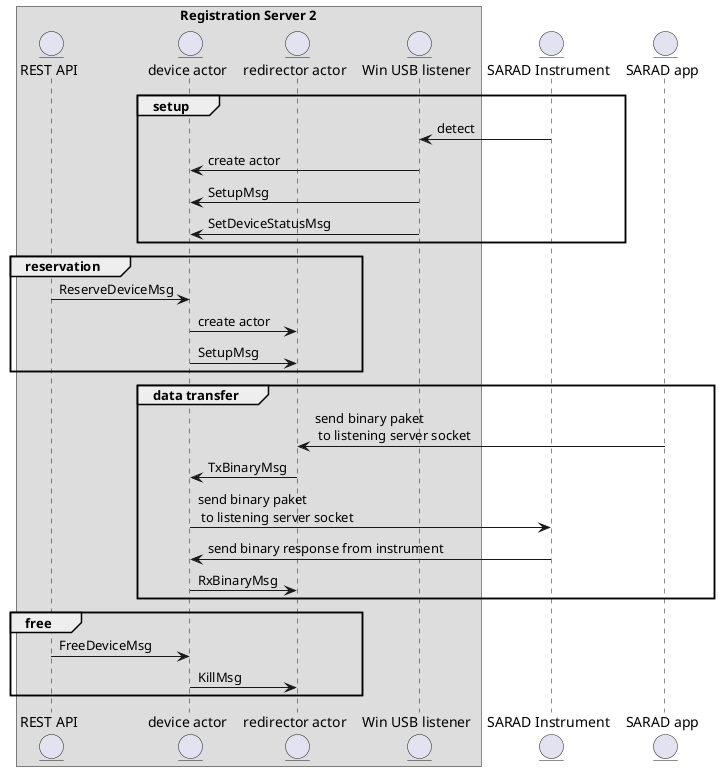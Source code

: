 @startuml
box "Registration Server 2"
	      entity "REST API" as api
	      entity "device actor" as deviceactor
        entity "redirector actor" as redirector
        entity "Win USB listener" as listener
end box
entity "SARAD Instrument" as is
entity "SARAD app" as app

group setup
        is -> listener: detect
        listener -> deviceactor: create actor
        listener -> deviceactor: SetupMsg
        listener -> deviceactor: SetDeviceStatusMsg
end
group reservation
	      api -> deviceactor: ReserveDeviceMsg
        deviceactor -> redirector: create actor
        deviceactor -> redirector: SetupMsg
end
group data transfer
	      app -> redirector: send binary paket\n to listening server socket
        redirector -> deviceactor: TxBinaryMsg
        deviceactor -> is: send binary paket\n to listening server socket
        is -> deviceactor: send binary response from instrument
        deviceactor -> redirector: RxBinaryMsg
end
group free
	      api -> deviceactor: FreeDeviceMsg
        deviceactor -> redirector: KillMsg
end
@enduml
